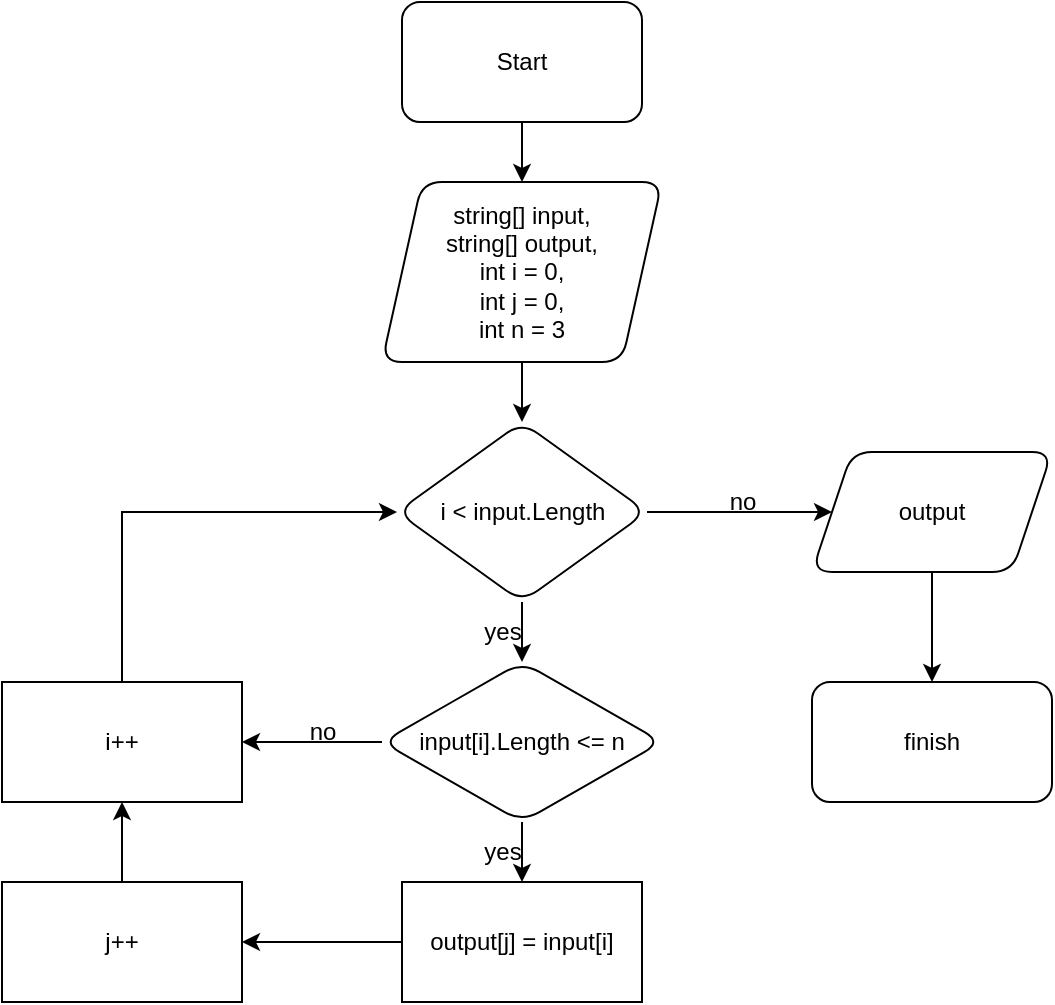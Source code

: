 <mxfile version="21.0.6" type="device"><diagram name="Страница 1" id="VxTkXs_DXtNYnkWYete2"><mxGraphModel dx="735" dy="721" grid="1" gridSize="10" guides="1" tooltips="1" connect="1" arrows="1" fold="1" page="1" pageScale="1" pageWidth="827" pageHeight="1169" math="0" shadow="0"><root><mxCell id="0"/><mxCell id="1" parent="0"/><mxCell id="Faj1K1y6xttkIqWN_7cw-7" value="" style="edgeStyle=orthogonalEdgeStyle;rounded=0;orthogonalLoop=1;jettySize=auto;html=1;" edge="1" parent="1" source="Faj1K1y6xttkIqWN_7cw-1" target="Faj1K1y6xttkIqWN_7cw-6"><mxGeometry relative="1" as="geometry"/></mxCell><mxCell id="Faj1K1y6xttkIqWN_7cw-1" value="Start" style="rounded=1;whiteSpace=wrap;html=1;" vertex="1" parent="1"><mxGeometry x="310" y="30" width="120" height="60" as="geometry"/></mxCell><mxCell id="Faj1K1y6xttkIqWN_7cw-9" value="" style="edgeStyle=orthogonalEdgeStyle;rounded=0;orthogonalLoop=1;jettySize=auto;html=1;" edge="1" parent="1" source="Faj1K1y6xttkIqWN_7cw-6" target="Faj1K1y6xttkIqWN_7cw-8"><mxGeometry relative="1" as="geometry"/></mxCell><mxCell id="Faj1K1y6xttkIqWN_7cw-6" value="string[] input,&lt;br&gt;string[] output,&lt;br&gt;int i = 0,&lt;br&gt;int j = 0,&lt;br&gt;int n = 3" style="shape=parallelogram;perimeter=parallelogramPerimeter;whiteSpace=wrap;html=1;fixedSize=1;rounded=1;" vertex="1" parent="1"><mxGeometry x="300" y="120" width="140" height="90" as="geometry"/></mxCell><mxCell id="Faj1K1y6xttkIqWN_7cw-11" value="" style="edgeStyle=orthogonalEdgeStyle;rounded=0;orthogonalLoop=1;jettySize=auto;html=1;" edge="1" parent="1" source="Faj1K1y6xttkIqWN_7cw-8" target="Faj1K1y6xttkIqWN_7cw-10"><mxGeometry relative="1" as="geometry"/></mxCell><mxCell id="Faj1K1y6xttkIqWN_7cw-25" value="" style="edgeStyle=orthogonalEdgeStyle;rounded=0;orthogonalLoop=1;jettySize=auto;html=1;" edge="1" parent="1" source="Faj1K1y6xttkIqWN_7cw-8" target="Faj1K1y6xttkIqWN_7cw-24"><mxGeometry relative="1" as="geometry"/></mxCell><mxCell id="Faj1K1y6xttkIqWN_7cw-8" value="i &amp;lt; input.Length" style="rhombus;whiteSpace=wrap;html=1;rounded=1;" vertex="1" parent="1"><mxGeometry x="307.5" y="240" width="125" height="90" as="geometry"/></mxCell><mxCell id="Faj1K1y6xttkIqWN_7cw-17" value="" style="edgeStyle=orthogonalEdgeStyle;rounded=0;orthogonalLoop=1;jettySize=auto;html=1;" edge="1" parent="1" source="Faj1K1y6xttkIqWN_7cw-10" target="Faj1K1y6xttkIqWN_7cw-16"><mxGeometry relative="1" as="geometry"/></mxCell><mxCell id="Faj1K1y6xttkIqWN_7cw-22" value="" style="edgeStyle=orthogonalEdgeStyle;rounded=0;orthogonalLoop=1;jettySize=auto;html=1;" edge="1" parent="1" source="Faj1K1y6xttkIqWN_7cw-10" target="Faj1K1y6xttkIqWN_7cw-20"><mxGeometry relative="1" as="geometry"/></mxCell><mxCell id="Faj1K1y6xttkIqWN_7cw-10" value="input[i].Length &amp;lt;= n" style="rhombus;whiteSpace=wrap;html=1;rounded=1;" vertex="1" parent="1"><mxGeometry x="300" y="360" width="140" height="80" as="geometry"/></mxCell><mxCell id="Faj1K1y6xttkIqWN_7cw-19" value="" style="edgeStyle=orthogonalEdgeStyle;rounded=0;orthogonalLoop=1;jettySize=auto;html=1;" edge="1" parent="1" source="Faj1K1y6xttkIqWN_7cw-16" target="Faj1K1y6xttkIqWN_7cw-18"><mxGeometry relative="1" as="geometry"/></mxCell><mxCell id="Faj1K1y6xttkIqWN_7cw-16" value="output[j] = input[i]" style="rounded=0;whiteSpace=wrap;html=1;" vertex="1" parent="1"><mxGeometry x="310" y="470" width="120" height="60" as="geometry"/></mxCell><mxCell id="Faj1K1y6xttkIqWN_7cw-21" value="" style="edgeStyle=orthogonalEdgeStyle;rounded=0;orthogonalLoop=1;jettySize=auto;html=1;" edge="1" parent="1" source="Faj1K1y6xttkIqWN_7cw-18" target="Faj1K1y6xttkIqWN_7cw-20"><mxGeometry relative="1" as="geometry"/></mxCell><mxCell id="Faj1K1y6xttkIqWN_7cw-18" value="j++" style="whiteSpace=wrap;html=1;rounded=0;" vertex="1" parent="1"><mxGeometry x="110" y="470" width="120" height="60" as="geometry"/></mxCell><mxCell id="Faj1K1y6xttkIqWN_7cw-20" value="i++" style="whiteSpace=wrap;html=1;rounded=0;" vertex="1" parent="1"><mxGeometry x="110" y="370" width="120" height="60" as="geometry"/></mxCell><mxCell id="Faj1K1y6xttkIqWN_7cw-23" value="" style="endArrow=classic;html=1;rounded=0;entryX=0;entryY=0.5;entryDx=0;entryDy=0;" edge="1" parent="1" target="Faj1K1y6xttkIqWN_7cw-8"><mxGeometry width="50" height="50" relative="1" as="geometry"><mxPoint x="170" y="370" as="sourcePoint"/><mxPoint x="170" y="280" as="targetPoint"/><Array as="points"><mxPoint x="170" y="285"/></Array></mxGeometry></mxCell><mxCell id="Faj1K1y6xttkIqWN_7cw-27" value="" style="edgeStyle=orthogonalEdgeStyle;rounded=0;orthogonalLoop=1;jettySize=auto;html=1;" edge="1" parent="1" source="Faj1K1y6xttkIqWN_7cw-24" target="Faj1K1y6xttkIqWN_7cw-26"><mxGeometry relative="1" as="geometry"/></mxCell><mxCell id="Faj1K1y6xttkIqWN_7cw-24" value="output" style="shape=parallelogram;perimeter=parallelogramPerimeter;whiteSpace=wrap;html=1;fixedSize=1;rounded=1;" vertex="1" parent="1"><mxGeometry x="515" y="255" width="120" height="60" as="geometry"/></mxCell><mxCell id="Faj1K1y6xttkIqWN_7cw-26" value="finish" style="whiteSpace=wrap;html=1;rounded=1;" vertex="1" parent="1"><mxGeometry x="515" y="370" width="120" height="60" as="geometry"/></mxCell><mxCell id="Faj1K1y6xttkIqWN_7cw-28" value="no" style="text;html=1;align=center;verticalAlign=middle;resizable=0;points=[];autosize=1;strokeColor=none;fillColor=none;" vertex="1" parent="1"><mxGeometry x="460" y="265" width="40" height="30" as="geometry"/></mxCell><mxCell id="Faj1K1y6xttkIqWN_7cw-29" value="yes" style="text;html=1;align=center;verticalAlign=middle;resizable=0;points=[];autosize=1;strokeColor=none;fillColor=none;" vertex="1" parent="1"><mxGeometry x="340" y="330" width="40" height="30" as="geometry"/></mxCell><mxCell id="Faj1K1y6xttkIqWN_7cw-30" value="yes" style="text;html=1;align=center;verticalAlign=middle;resizable=0;points=[];autosize=1;strokeColor=none;fillColor=none;" vertex="1" parent="1"><mxGeometry x="340" y="440" width="40" height="30" as="geometry"/></mxCell><mxCell id="Faj1K1y6xttkIqWN_7cw-31" value="no" style="text;html=1;align=center;verticalAlign=middle;resizable=0;points=[];autosize=1;strokeColor=none;fillColor=none;" vertex="1" parent="1"><mxGeometry x="250" y="380" width="40" height="30" as="geometry"/></mxCell></root></mxGraphModel></diagram></mxfile>
